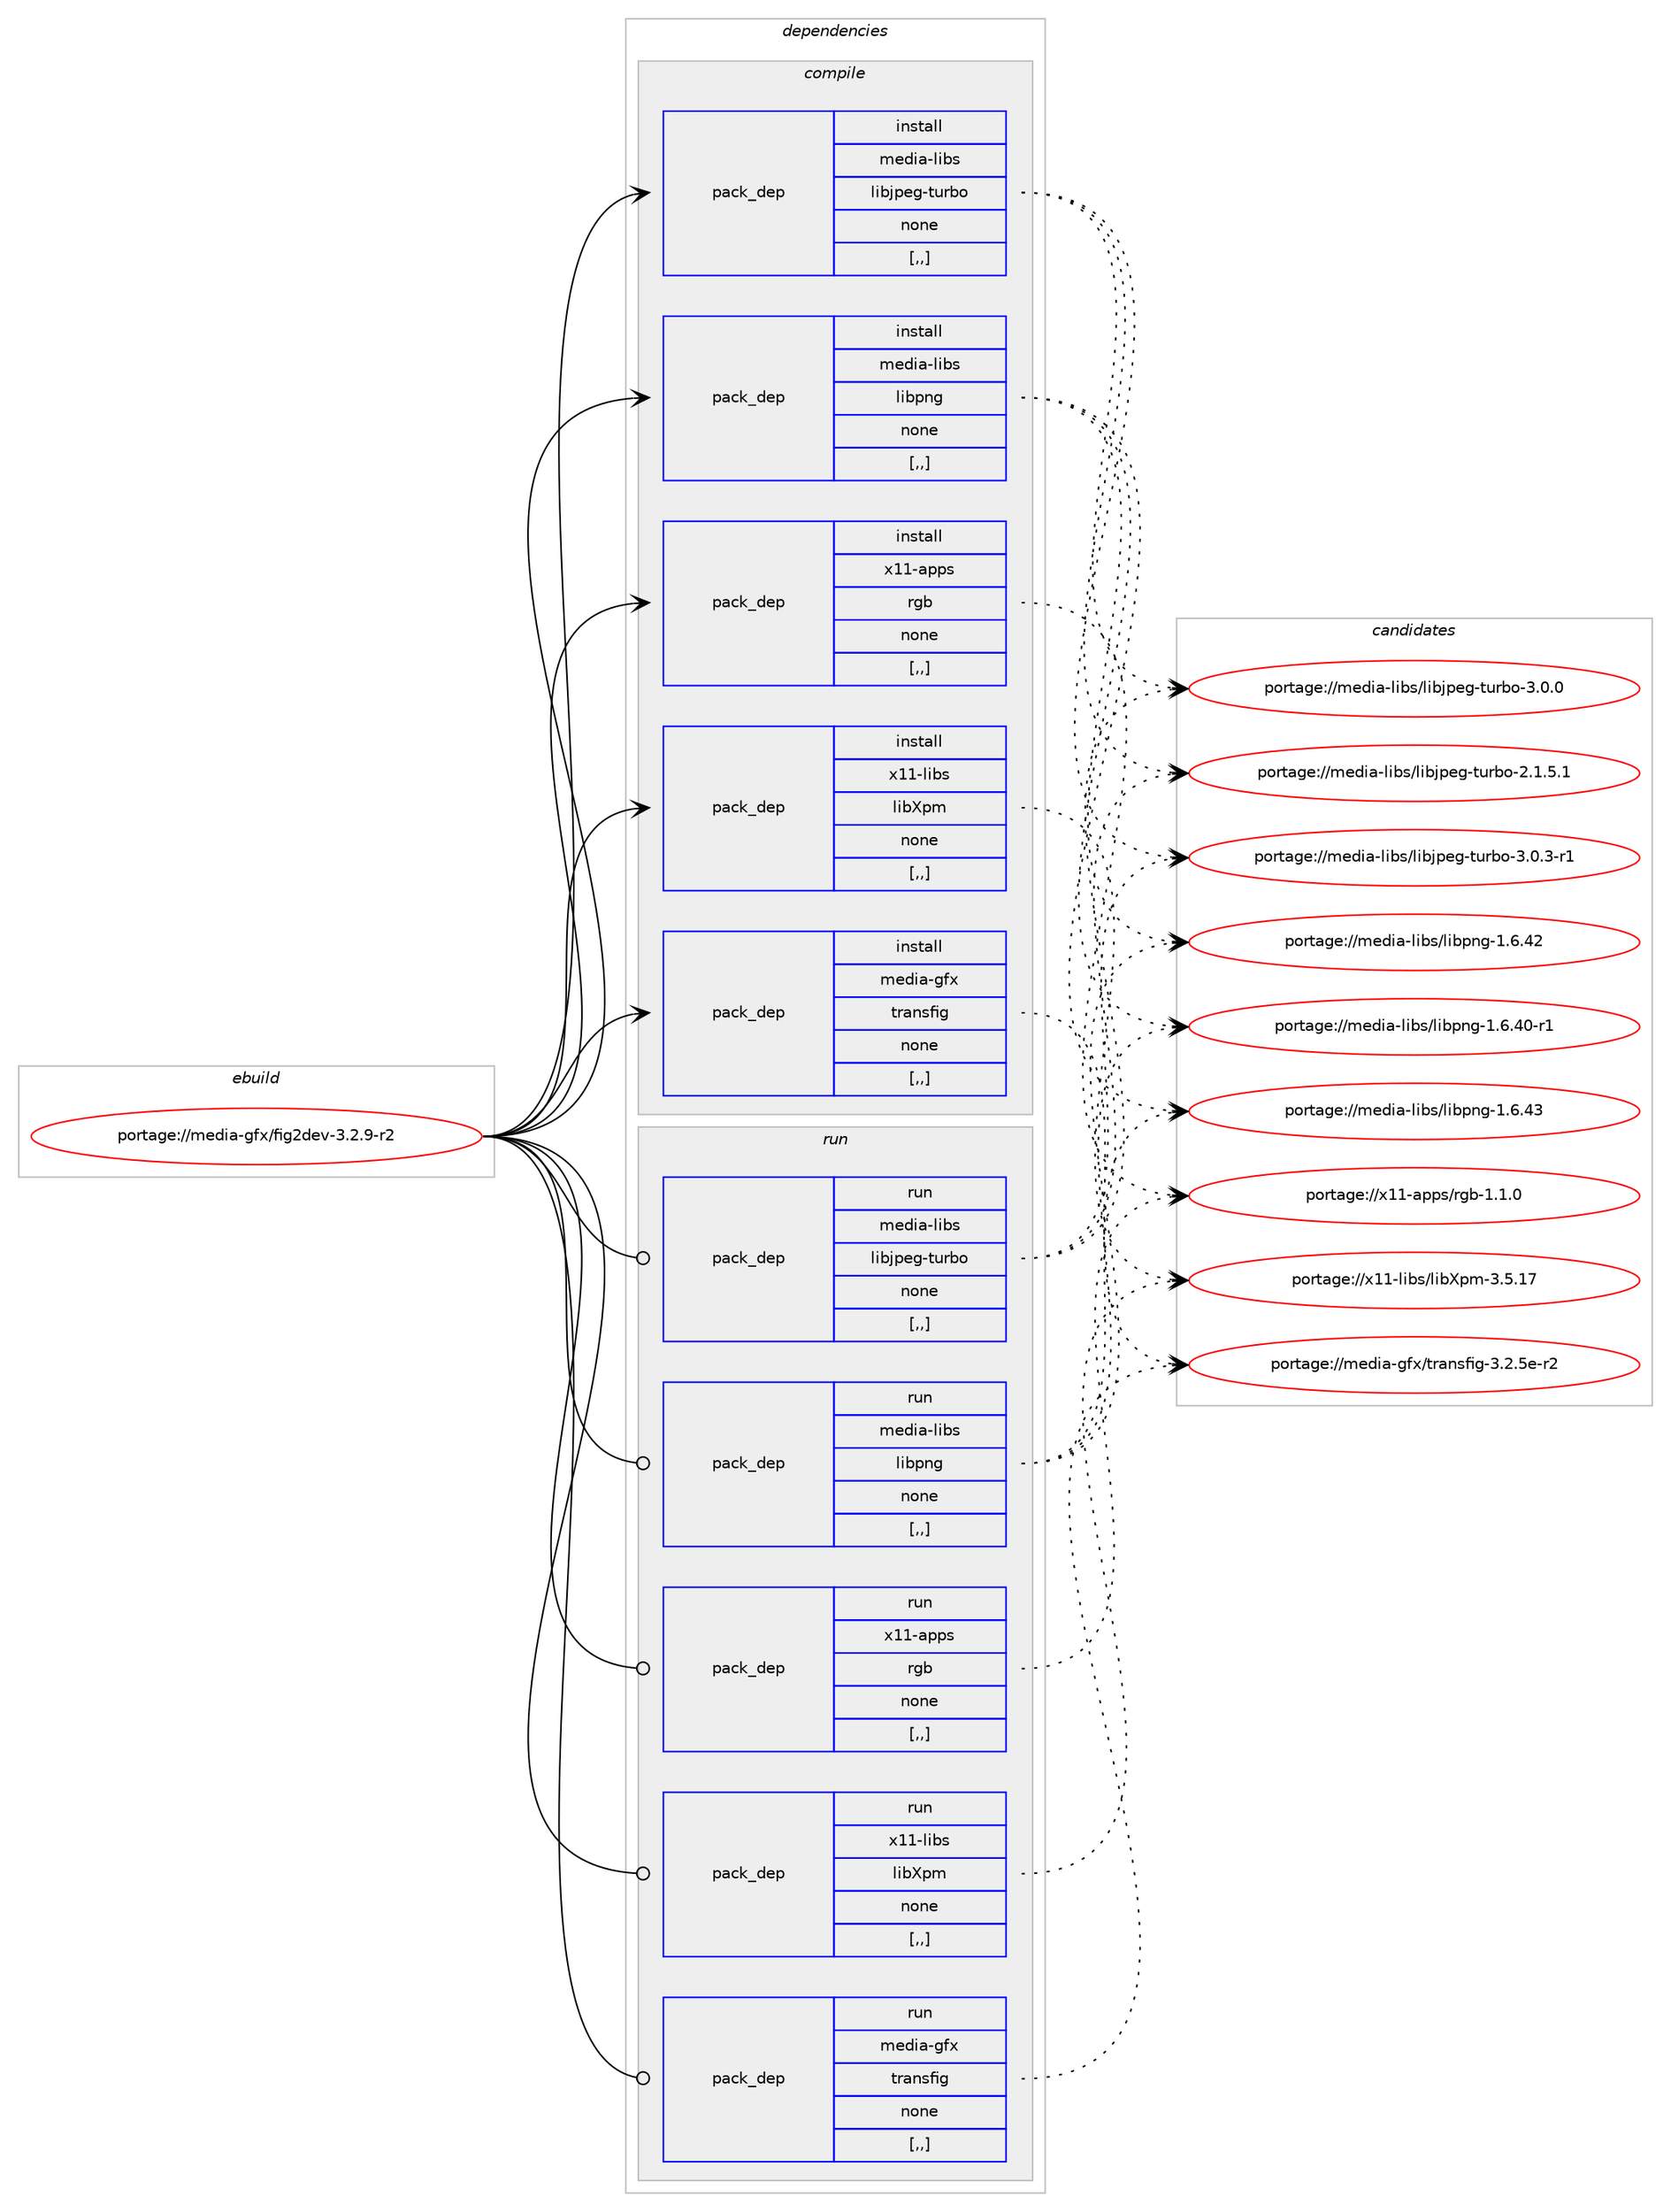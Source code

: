 digraph prolog {

# *************
# Graph options
# *************

newrank=true;
concentrate=true;
compound=true;
graph [rankdir=LR,fontname=Helvetica,fontsize=10,ranksep=1.5];#, ranksep=2.5, nodesep=0.2];
edge  [arrowhead=vee];
node  [fontname=Helvetica,fontsize=10];

# **********
# The ebuild
# **********

subgraph cluster_leftcol {
color=gray;
label=<<i>ebuild</i>>;
id [label="portage://media-gfx/fig2dev-3.2.9-r2", color=red, width=4, href="../media-gfx/fig2dev-3.2.9-r2.svg"];
}

# ****************
# The dependencies
# ****************

subgraph cluster_midcol {
color=gray;
label=<<i>dependencies</i>>;
subgraph cluster_compile {
fillcolor="#eeeeee";
style=filled;
label=<<i>compile</i>>;
subgraph pack212547 {
dependency287149 [label=<<TABLE BORDER="0" CELLBORDER="1" CELLSPACING="0" CELLPADDING="4" WIDTH="220"><TR><TD ROWSPAN="6" CELLPADDING="30">pack_dep</TD></TR><TR><TD WIDTH="110">install</TD></TR><TR><TD>media-libs</TD></TR><TR><TD>libjpeg-turbo</TD></TR><TR><TD>none</TD></TR><TR><TD>[,,]</TD></TR></TABLE>>, shape=none, color=blue];
}
id:e -> dependency287149:w [weight=20,style="solid",arrowhead="vee"];
subgraph pack212548 {
dependency287150 [label=<<TABLE BORDER="0" CELLBORDER="1" CELLSPACING="0" CELLPADDING="4" WIDTH="220"><TR><TD ROWSPAN="6" CELLPADDING="30">pack_dep</TD></TR><TR><TD WIDTH="110">install</TD></TR><TR><TD>media-libs</TD></TR><TR><TD>libpng</TD></TR><TR><TD>none</TD></TR><TR><TD>[,,]</TD></TR></TABLE>>, shape=none, color=blue];
}
id:e -> dependency287150:w [weight=20,style="solid",arrowhead="vee"];
subgraph pack212549 {
dependency287151 [label=<<TABLE BORDER="0" CELLBORDER="1" CELLSPACING="0" CELLPADDING="4" WIDTH="220"><TR><TD ROWSPAN="6" CELLPADDING="30">pack_dep</TD></TR><TR><TD WIDTH="110">install</TD></TR><TR><TD>x11-apps</TD></TR><TR><TD>rgb</TD></TR><TR><TD>none</TD></TR><TR><TD>[,,]</TD></TR></TABLE>>, shape=none, color=blue];
}
id:e -> dependency287151:w [weight=20,style="solid",arrowhead="vee"];
subgraph pack212550 {
dependency287152 [label=<<TABLE BORDER="0" CELLBORDER="1" CELLSPACING="0" CELLPADDING="4" WIDTH="220"><TR><TD ROWSPAN="6" CELLPADDING="30">pack_dep</TD></TR><TR><TD WIDTH="110">install</TD></TR><TR><TD>x11-libs</TD></TR><TR><TD>libXpm</TD></TR><TR><TD>none</TD></TR><TR><TD>[,,]</TD></TR></TABLE>>, shape=none, color=blue];
}
id:e -> dependency287152:w [weight=20,style="solid",arrowhead="vee"];
subgraph pack212551 {
dependency287153 [label=<<TABLE BORDER="0" CELLBORDER="1" CELLSPACING="0" CELLPADDING="4" WIDTH="220"><TR><TD ROWSPAN="6" CELLPADDING="30">pack_dep</TD></TR><TR><TD WIDTH="110">install</TD></TR><TR><TD>media-gfx</TD></TR><TR><TD>transfig</TD></TR><TR><TD>none</TD></TR><TR><TD>[,,]</TD></TR></TABLE>>, shape=none, color=blue];
}
id:e -> dependency287153:w [weight=20,style="solid",arrowhead="vee"];
}
subgraph cluster_compileandrun {
fillcolor="#eeeeee";
style=filled;
label=<<i>compile and run</i>>;
}
subgraph cluster_run {
fillcolor="#eeeeee";
style=filled;
label=<<i>run</i>>;
subgraph pack212552 {
dependency287154 [label=<<TABLE BORDER="0" CELLBORDER="1" CELLSPACING="0" CELLPADDING="4" WIDTH="220"><TR><TD ROWSPAN="6" CELLPADDING="30">pack_dep</TD></TR><TR><TD WIDTH="110">run</TD></TR><TR><TD>media-libs</TD></TR><TR><TD>libjpeg-turbo</TD></TR><TR><TD>none</TD></TR><TR><TD>[,,]</TD></TR></TABLE>>, shape=none, color=blue];
}
id:e -> dependency287154:w [weight=20,style="solid",arrowhead="odot"];
subgraph pack212553 {
dependency287155 [label=<<TABLE BORDER="0" CELLBORDER="1" CELLSPACING="0" CELLPADDING="4" WIDTH="220"><TR><TD ROWSPAN="6" CELLPADDING="30">pack_dep</TD></TR><TR><TD WIDTH="110">run</TD></TR><TR><TD>media-libs</TD></TR><TR><TD>libpng</TD></TR><TR><TD>none</TD></TR><TR><TD>[,,]</TD></TR></TABLE>>, shape=none, color=blue];
}
id:e -> dependency287155:w [weight=20,style="solid",arrowhead="odot"];
subgraph pack212554 {
dependency287156 [label=<<TABLE BORDER="0" CELLBORDER="1" CELLSPACING="0" CELLPADDING="4" WIDTH="220"><TR><TD ROWSPAN="6" CELLPADDING="30">pack_dep</TD></TR><TR><TD WIDTH="110">run</TD></TR><TR><TD>x11-apps</TD></TR><TR><TD>rgb</TD></TR><TR><TD>none</TD></TR><TR><TD>[,,]</TD></TR></TABLE>>, shape=none, color=blue];
}
id:e -> dependency287156:w [weight=20,style="solid",arrowhead="odot"];
subgraph pack212555 {
dependency287157 [label=<<TABLE BORDER="0" CELLBORDER="1" CELLSPACING="0" CELLPADDING="4" WIDTH="220"><TR><TD ROWSPAN="6" CELLPADDING="30">pack_dep</TD></TR><TR><TD WIDTH="110">run</TD></TR><TR><TD>x11-libs</TD></TR><TR><TD>libXpm</TD></TR><TR><TD>none</TD></TR><TR><TD>[,,]</TD></TR></TABLE>>, shape=none, color=blue];
}
id:e -> dependency287157:w [weight=20,style="solid",arrowhead="odot"];
subgraph pack212556 {
dependency287158 [label=<<TABLE BORDER="0" CELLBORDER="1" CELLSPACING="0" CELLPADDING="4" WIDTH="220"><TR><TD ROWSPAN="6" CELLPADDING="30">pack_dep</TD></TR><TR><TD WIDTH="110">run</TD></TR><TR><TD>media-gfx</TD></TR><TR><TD>transfig</TD></TR><TR><TD>none</TD></TR><TR><TD>[,,]</TD></TR></TABLE>>, shape=none, color=blue];
}
id:e -> dependency287158:w [weight=20,style="solid",arrowhead="odot"];
}
}

# **************
# The candidates
# **************

subgraph cluster_choices {
rank=same;
color=gray;
label=<<i>candidates</i>>;

subgraph choice212547 {
color=black;
nodesep=1;
choice109101100105974510810598115471081059810611210110345116117114981114551464846514511449 [label="portage://media-libs/libjpeg-turbo-3.0.3-r1", color=red, width=4,href="../media-libs/libjpeg-turbo-3.0.3-r1.svg"];
choice10910110010597451081059811547108105981061121011034511611711498111455146484648 [label="portage://media-libs/libjpeg-turbo-3.0.0", color=red, width=4,href="../media-libs/libjpeg-turbo-3.0.0.svg"];
choice109101100105974510810598115471081059810611210110345116117114981114550464946534649 [label="portage://media-libs/libjpeg-turbo-2.1.5.1", color=red, width=4,href="../media-libs/libjpeg-turbo-2.1.5.1.svg"];
dependency287149:e -> choice109101100105974510810598115471081059810611210110345116117114981114551464846514511449:w [style=dotted,weight="100"];
dependency287149:e -> choice10910110010597451081059811547108105981061121011034511611711498111455146484648:w [style=dotted,weight="100"];
dependency287149:e -> choice109101100105974510810598115471081059810611210110345116117114981114550464946534649:w [style=dotted,weight="100"];
}
subgraph choice212548 {
color=black;
nodesep=1;
choice109101100105974510810598115471081059811211010345494654465251 [label="portage://media-libs/libpng-1.6.43", color=red, width=4,href="../media-libs/libpng-1.6.43.svg"];
choice109101100105974510810598115471081059811211010345494654465250 [label="portage://media-libs/libpng-1.6.42", color=red, width=4,href="../media-libs/libpng-1.6.42.svg"];
choice1091011001059745108105981154710810598112110103454946544652484511449 [label="portage://media-libs/libpng-1.6.40-r1", color=red, width=4,href="../media-libs/libpng-1.6.40-r1.svg"];
dependency287150:e -> choice109101100105974510810598115471081059811211010345494654465251:w [style=dotted,weight="100"];
dependency287150:e -> choice109101100105974510810598115471081059811211010345494654465250:w [style=dotted,weight="100"];
dependency287150:e -> choice1091011001059745108105981154710810598112110103454946544652484511449:w [style=dotted,weight="100"];
}
subgraph choice212549 {
color=black;
nodesep=1;
choice120494945971121121154711410398454946494648 [label="portage://x11-apps/rgb-1.1.0", color=red, width=4,href="../x11-apps/rgb-1.1.0.svg"];
dependency287151:e -> choice120494945971121121154711410398454946494648:w [style=dotted,weight="100"];
}
subgraph choice212550 {
color=black;
nodesep=1;
choice1204949451081059811547108105988811210945514653464955 [label="portage://x11-libs/libXpm-3.5.17", color=red, width=4,href="../x11-libs/libXpm-3.5.17.svg"];
dependency287152:e -> choice1204949451081059811547108105988811210945514653464955:w [style=dotted,weight="100"];
}
subgraph choice212551 {
color=black;
nodesep=1;
choice109101100105974510310212047116114971101151021051034551465046531014511450 [label="portage://media-gfx/transfig-3.2.5e-r2", color=red, width=4,href="../media-gfx/transfig-3.2.5e-r2.svg"];
dependency287153:e -> choice109101100105974510310212047116114971101151021051034551465046531014511450:w [style=dotted,weight="100"];
}
subgraph choice212552 {
color=black;
nodesep=1;
choice109101100105974510810598115471081059810611210110345116117114981114551464846514511449 [label="portage://media-libs/libjpeg-turbo-3.0.3-r1", color=red, width=4,href="../media-libs/libjpeg-turbo-3.0.3-r1.svg"];
choice10910110010597451081059811547108105981061121011034511611711498111455146484648 [label="portage://media-libs/libjpeg-turbo-3.0.0", color=red, width=4,href="../media-libs/libjpeg-turbo-3.0.0.svg"];
choice109101100105974510810598115471081059810611210110345116117114981114550464946534649 [label="portage://media-libs/libjpeg-turbo-2.1.5.1", color=red, width=4,href="../media-libs/libjpeg-turbo-2.1.5.1.svg"];
dependency287154:e -> choice109101100105974510810598115471081059810611210110345116117114981114551464846514511449:w [style=dotted,weight="100"];
dependency287154:e -> choice10910110010597451081059811547108105981061121011034511611711498111455146484648:w [style=dotted,weight="100"];
dependency287154:e -> choice109101100105974510810598115471081059810611210110345116117114981114550464946534649:w [style=dotted,weight="100"];
}
subgraph choice212553 {
color=black;
nodesep=1;
choice109101100105974510810598115471081059811211010345494654465251 [label="portage://media-libs/libpng-1.6.43", color=red, width=4,href="../media-libs/libpng-1.6.43.svg"];
choice109101100105974510810598115471081059811211010345494654465250 [label="portage://media-libs/libpng-1.6.42", color=red, width=4,href="../media-libs/libpng-1.6.42.svg"];
choice1091011001059745108105981154710810598112110103454946544652484511449 [label="portage://media-libs/libpng-1.6.40-r1", color=red, width=4,href="../media-libs/libpng-1.6.40-r1.svg"];
dependency287155:e -> choice109101100105974510810598115471081059811211010345494654465251:w [style=dotted,weight="100"];
dependency287155:e -> choice109101100105974510810598115471081059811211010345494654465250:w [style=dotted,weight="100"];
dependency287155:e -> choice1091011001059745108105981154710810598112110103454946544652484511449:w [style=dotted,weight="100"];
}
subgraph choice212554 {
color=black;
nodesep=1;
choice120494945971121121154711410398454946494648 [label="portage://x11-apps/rgb-1.1.0", color=red, width=4,href="../x11-apps/rgb-1.1.0.svg"];
dependency287156:e -> choice120494945971121121154711410398454946494648:w [style=dotted,weight="100"];
}
subgraph choice212555 {
color=black;
nodesep=1;
choice1204949451081059811547108105988811210945514653464955 [label="portage://x11-libs/libXpm-3.5.17", color=red, width=4,href="../x11-libs/libXpm-3.5.17.svg"];
dependency287157:e -> choice1204949451081059811547108105988811210945514653464955:w [style=dotted,weight="100"];
}
subgraph choice212556 {
color=black;
nodesep=1;
choice109101100105974510310212047116114971101151021051034551465046531014511450 [label="portage://media-gfx/transfig-3.2.5e-r2", color=red, width=4,href="../media-gfx/transfig-3.2.5e-r2.svg"];
dependency287158:e -> choice109101100105974510310212047116114971101151021051034551465046531014511450:w [style=dotted,weight="100"];
}
}

}
